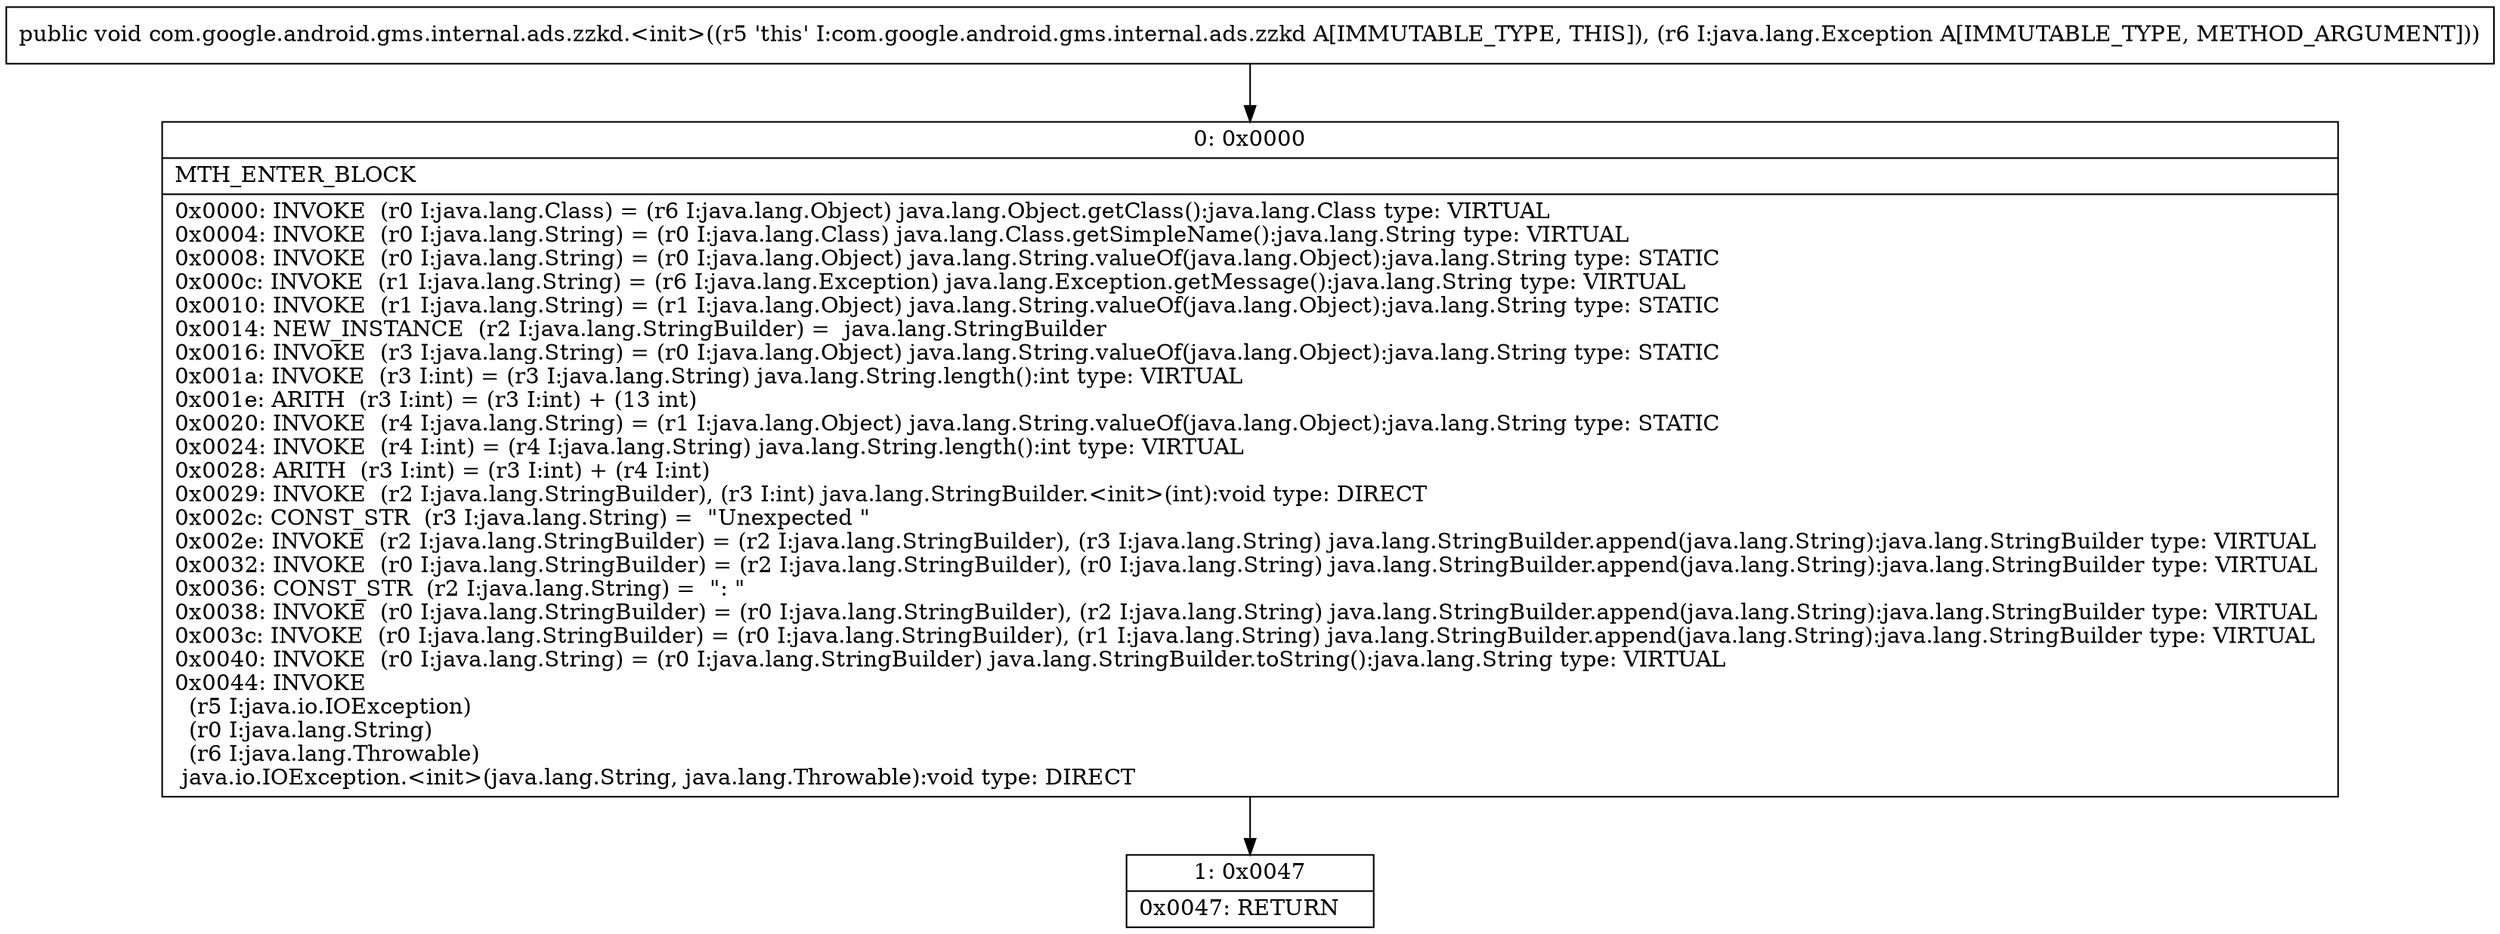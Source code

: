 digraph "CFG forcom.google.android.gms.internal.ads.zzkd.\<init\>(Ljava\/lang\/Exception;)V" {
Node_0 [shape=record,label="{0\:\ 0x0000|MTH_ENTER_BLOCK\l|0x0000: INVOKE  (r0 I:java.lang.Class) = (r6 I:java.lang.Object) java.lang.Object.getClass():java.lang.Class type: VIRTUAL \l0x0004: INVOKE  (r0 I:java.lang.String) = (r0 I:java.lang.Class) java.lang.Class.getSimpleName():java.lang.String type: VIRTUAL \l0x0008: INVOKE  (r0 I:java.lang.String) = (r0 I:java.lang.Object) java.lang.String.valueOf(java.lang.Object):java.lang.String type: STATIC \l0x000c: INVOKE  (r1 I:java.lang.String) = (r6 I:java.lang.Exception) java.lang.Exception.getMessage():java.lang.String type: VIRTUAL \l0x0010: INVOKE  (r1 I:java.lang.String) = (r1 I:java.lang.Object) java.lang.String.valueOf(java.lang.Object):java.lang.String type: STATIC \l0x0014: NEW_INSTANCE  (r2 I:java.lang.StringBuilder) =  java.lang.StringBuilder \l0x0016: INVOKE  (r3 I:java.lang.String) = (r0 I:java.lang.Object) java.lang.String.valueOf(java.lang.Object):java.lang.String type: STATIC \l0x001a: INVOKE  (r3 I:int) = (r3 I:java.lang.String) java.lang.String.length():int type: VIRTUAL \l0x001e: ARITH  (r3 I:int) = (r3 I:int) + (13 int) \l0x0020: INVOKE  (r4 I:java.lang.String) = (r1 I:java.lang.Object) java.lang.String.valueOf(java.lang.Object):java.lang.String type: STATIC \l0x0024: INVOKE  (r4 I:int) = (r4 I:java.lang.String) java.lang.String.length():int type: VIRTUAL \l0x0028: ARITH  (r3 I:int) = (r3 I:int) + (r4 I:int) \l0x0029: INVOKE  (r2 I:java.lang.StringBuilder), (r3 I:int) java.lang.StringBuilder.\<init\>(int):void type: DIRECT \l0x002c: CONST_STR  (r3 I:java.lang.String) =  \"Unexpected \" \l0x002e: INVOKE  (r2 I:java.lang.StringBuilder) = (r2 I:java.lang.StringBuilder), (r3 I:java.lang.String) java.lang.StringBuilder.append(java.lang.String):java.lang.StringBuilder type: VIRTUAL \l0x0032: INVOKE  (r0 I:java.lang.StringBuilder) = (r2 I:java.lang.StringBuilder), (r0 I:java.lang.String) java.lang.StringBuilder.append(java.lang.String):java.lang.StringBuilder type: VIRTUAL \l0x0036: CONST_STR  (r2 I:java.lang.String) =  \": \" \l0x0038: INVOKE  (r0 I:java.lang.StringBuilder) = (r0 I:java.lang.StringBuilder), (r2 I:java.lang.String) java.lang.StringBuilder.append(java.lang.String):java.lang.StringBuilder type: VIRTUAL \l0x003c: INVOKE  (r0 I:java.lang.StringBuilder) = (r0 I:java.lang.StringBuilder), (r1 I:java.lang.String) java.lang.StringBuilder.append(java.lang.String):java.lang.StringBuilder type: VIRTUAL \l0x0040: INVOKE  (r0 I:java.lang.String) = (r0 I:java.lang.StringBuilder) java.lang.StringBuilder.toString():java.lang.String type: VIRTUAL \l0x0044: INVOKE  \l  (r5 I:java.io.IOException)\l  (r0 I:java.lang.String)\l  (r6 I:java.lang.Throwable)\l java.io.IOException.\<init\>(java.lang.String, java.lang.Throwable):void type: DIRECT \l}"];
Node_1 [shape=record,label="{1\:\ 0x0047|0x0047: RETURN   \l}"];
MethodNode[shape=record,label="{public void com.google.android.gms.internal.ads.zzkd.\<init\>((r5 'this' I:com.google.android.gms.internal.ads.zzkd A[IMMUTABLE_TYPE, THIS]), (r6 I:java.lang.Exception A[IMMUTABLE_TYPE, METHOD_ARGUMENT])) }"];
MethodNode -> Node_0;
Node_0 -> Node_1;
}

